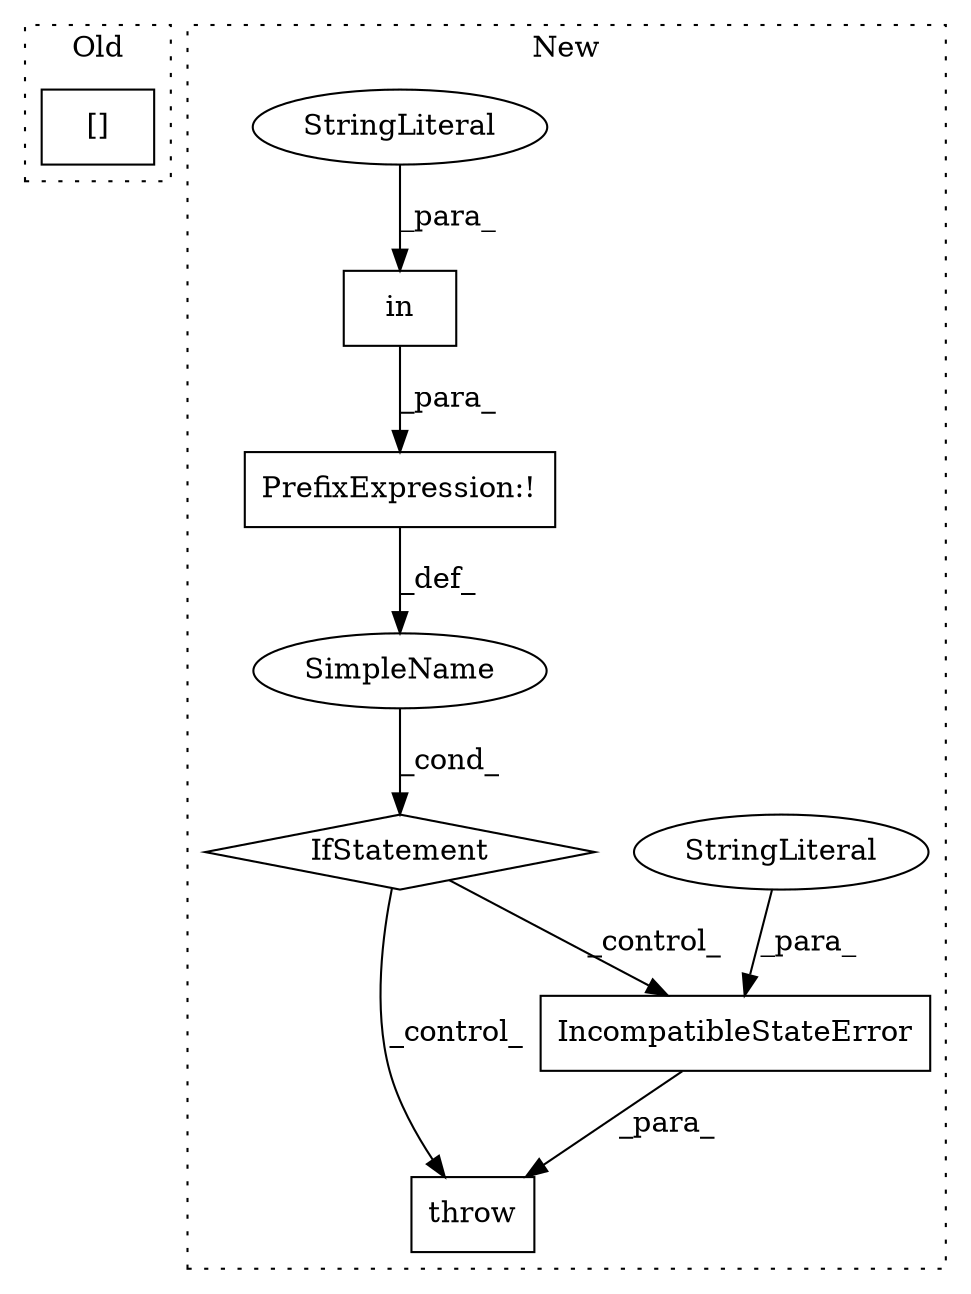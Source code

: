 digraph G {
subgraph cluster0 {
1 [label="[]" a="2" s="1217,1245" l="6,1" shape="box"];
label = "Old";
style="dotted";
}
subgraph cluster1 {
2 [label="IncompatibleStateError" a="32" s="612,698" l="23,1" shape="box"];
3 [label="IfStatement" a="25" s="559,594" l="4,2" shape="diamond"];
4 [label="SimpleName" a="42" s="" l="" shape="ellipse"];
5 [label="throw" a="53" s="606" l="6" shape="box"];
6 [label="StringLiteral" a="45" s="635" l="63" shape="ellipse"];
7 [label="PrefixExpression:!" a="38" s="563" l="1" shape="box"];
8 [label="in" a="105" s="571" l="22" shape="box"];
9 [label="StringLiteral" a="45" s="571" l="13" shape="ellipse"];
label = "New";
style="dotted";
}
2 -> 5 [label="_para_"];
3 -> 2 [label="_control_"];
3 -> 5 [label="_control_"];
4 -> 3 [label="_cond_"];
6 -> 2 [label="_para_"];
7 -> 4 [label="_def_"];
8 -> 7 [label="_para_"];
9 -> 8 [label="_para_"];
}